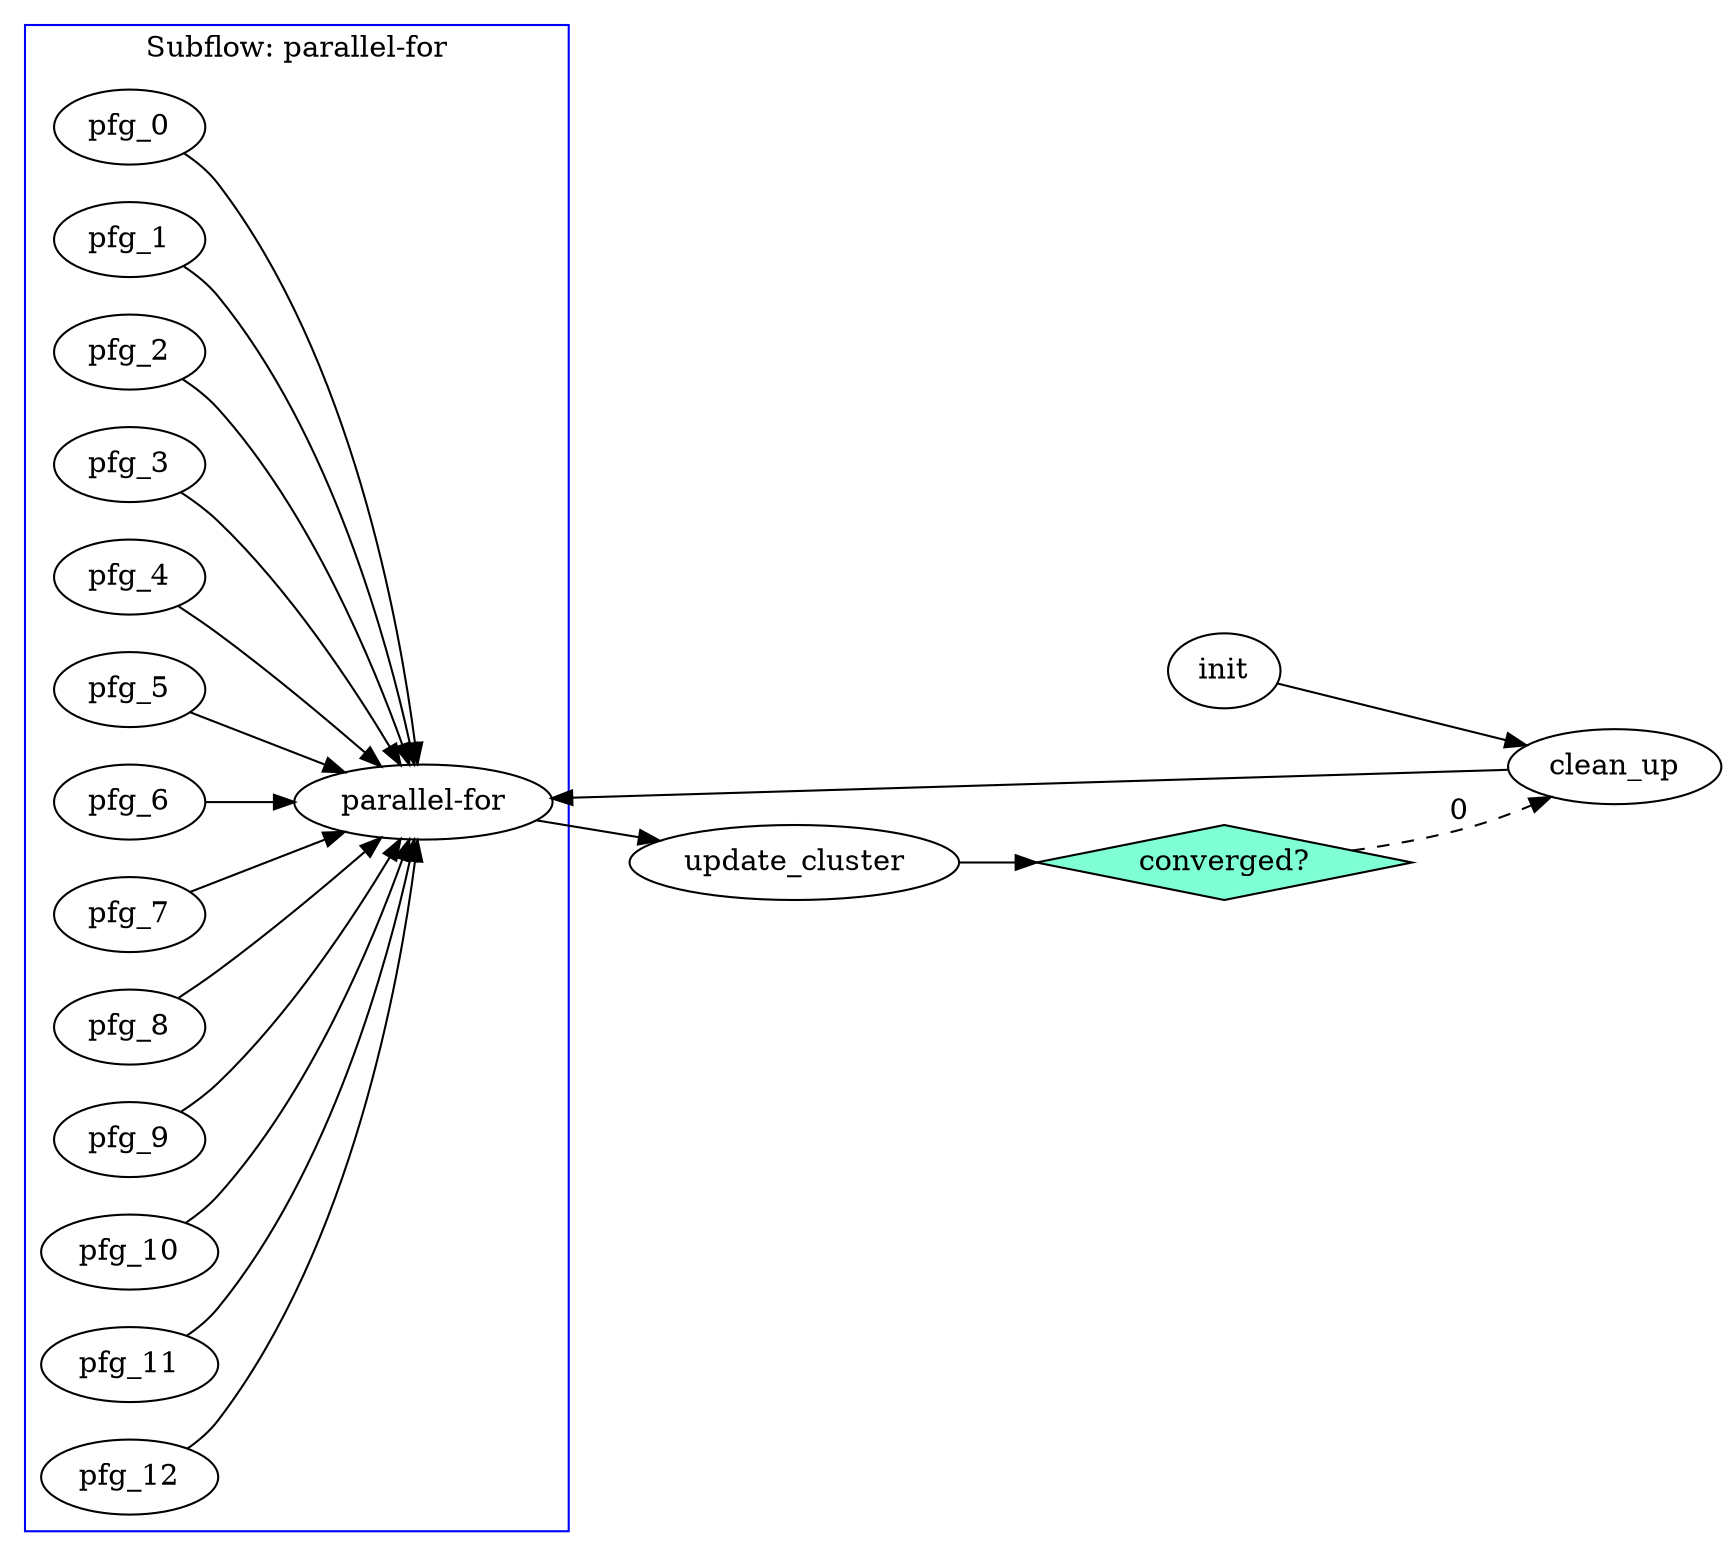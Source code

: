 digraph Taskflow {
rankdir="LR";
p0x1dcb4c0[label="init" ];
p0x1dcb4c0 -> p0x1dcb5d0;
p0x1dcb5d0[label="clean_up" ];
p0x1dcb5d0 -> p0x1dcb6e0;
p0x1dcb6e0[label="parallel-for" ];
p0x1dcb6e0 -> p0x1dcb7f0;
subgraph cluster_p0x1dcb6e0 {
label="Subflow: parallel-for";
color=blue
p0x7fd610000b50[label="pfg_0" ];
p0x7fd610000b50 -> p0x1dcb6e0;
p0x7fd610000c60[label="pfg_1" ];
p0x7fd610000c60 -> p0x1dcb6e0;
p0x7fd610000d70[label="pfg_2" ];
p0x7fd610000d70 -> p0x1dcb6e0;
p0x7fd610000e80[label="pfg_3" ];
p0x7fd610000e80 -> p0x1dcb6e0;
p0x7fd610000f90[label="pfg_4" ];
p0x7fd610000f90 -> p0x1dcb6e0;
p0x7fd6100010a0[label="pfg_5" ];
p0x7fd6100010a0 -> p0x1dcb6e0;
p0x7fd6100011b0[label="pfg_6" ];
p0x7fd6100011b0 -> p0x1dcb6e0;
p0x7fd6100012c0[label="pfg_7" ];
p0x7fd6100012c0 -> p0x1dcb6e0;
p0x7fd6100013d0[label="pfg_8" ];
p0x7fd6100013d0 -> p0x1dcb6e0;
p0x7fd6100014e0[label="pfg_9" ];
p0x7fd6100014e0 -> p0x1dcb6e0;
p0x7fd6100015f0[label="pfg_10" ];
p0x7fd6100015f0 -> p0x1dcb6e0;
p0x7fd610001700[label="pfg_11" ];
p0x7fd610001700 -> p0x1dcb6e0;
p0x7fd610001810[label="pfg_12" ];
p0x7fd610001810 -> p0x1dcb6e0;
}
p0x1dcb7f0[label="update_cluster" ];
p0x1dcb7f0 -> p0x1dcb900;
p0x1dcb900[label="converged?" shape=diamond color=black fillcolor=aquamarine style=filled];
p0x1dcb900 -> p0x1dcb5d0 [style=dashed label="0"];
}

